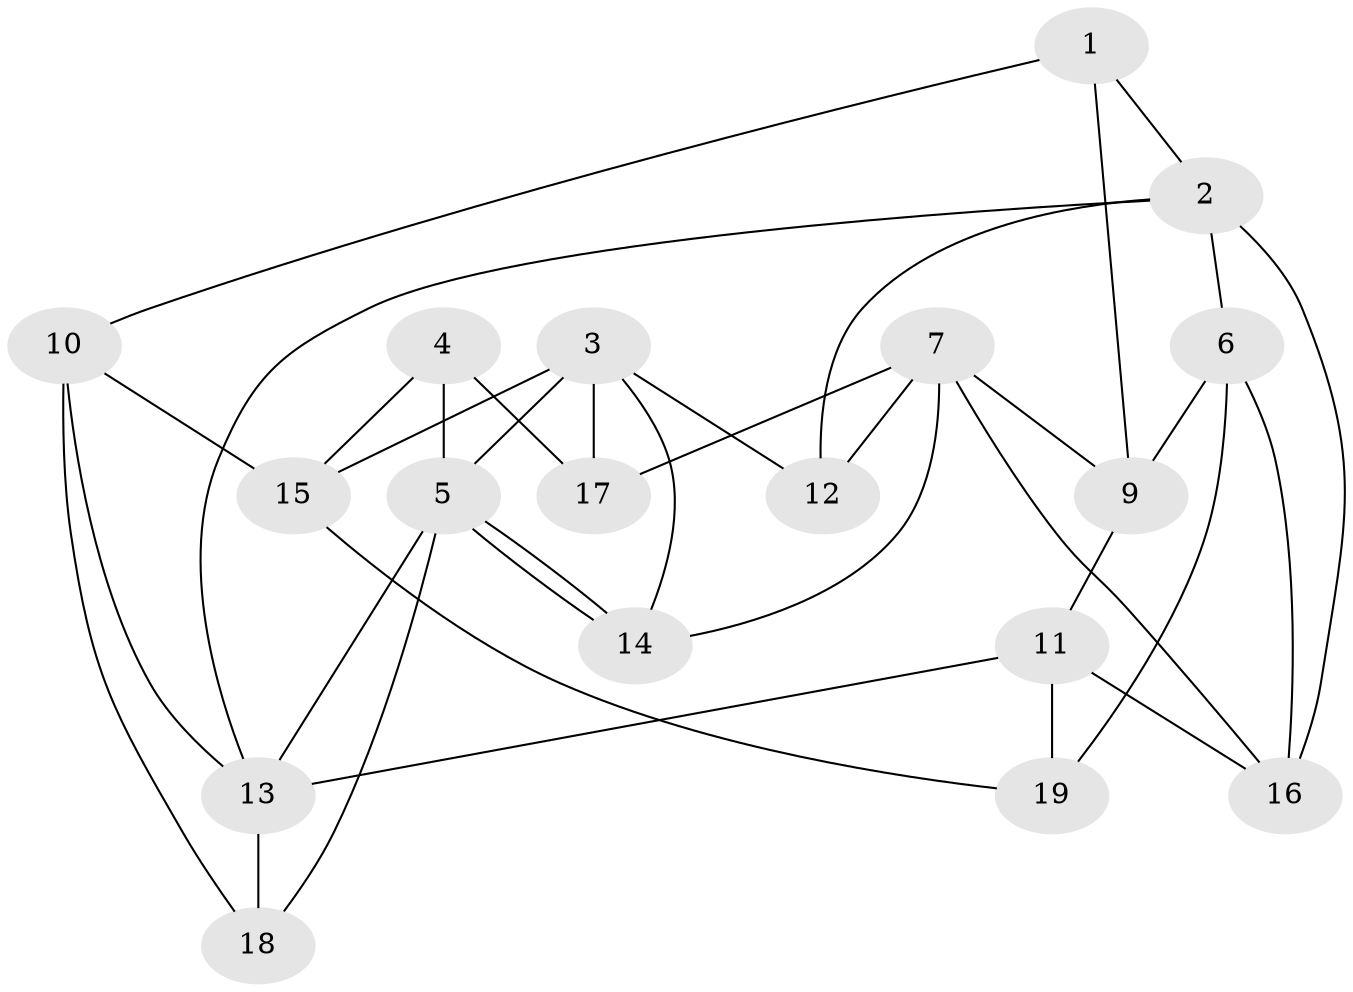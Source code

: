 // Generated by graph-tools (version 1.1) at 2025/46/02/15/25 05:46:28]
// undirected, 18 vertices, 36 edges
graph export_dot {
graph [start="1"]
  node [color=gray90,style=filled];
  1;
  2 [super="+8"];
  3;
  4;
  5;
  6 [super="+20"];
  7;
  9;
  10;
  11;
  12;
  13;
  14;
  15;
  16;
  17 [super="+20"];
  18 [super="+8"];
  19;
  1 -- 2;
  1 -- 10;
  1 -- 9;
  2 -- 16;
  2 -- 12;
  2 -- 6;
  2 -- 13;
  3 -- 5;
  3 -- 15;
  3 -- 12;
  3 -- 14;
  3 -- 17;
  4 -- 17;
  4 -- 5;
  4 -- 15;
  5 -- 13;
  5 -- 14;
  5 -- 14;
  5 -- 18;
  6 -- 9;
  6 -- 16;
  6 -- 19;
  7 -- 9;
  7 -- 14;
  7 -- 12;
  7 -- 16;
  7 -- 17;
  9 -- 11;
  10 -- 18;
  10 -- 15;
  10 -- 13;
  11 -- 16;
  11 -- 13;
  11 -- 19;
  13 -- 18;
  15 -- 19;
}

